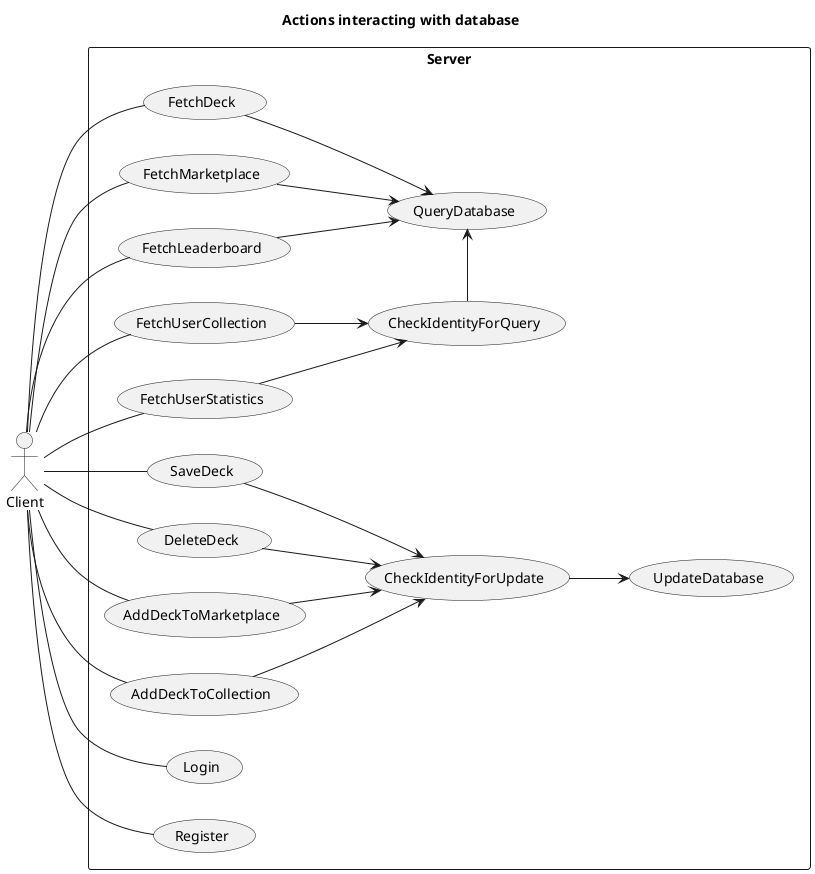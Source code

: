 @startuml

title "Actions interacting with database"

left to right direction

:Client: as C

rectangle Server {

    C -- (FetchUserCollection)
    C -- (FetchUserStatistics)

    C -- (SaveDeck)
    C -- (DeleteDeck)
    C -- (AddDeckToMarketplace)
    C -- (AddDeckToCollection)

    C -- (FetchDeck)
    C -- (FetchMarketplace)
    C -- (FetchLeaderboard)

    C -- (Login)
    C -- (Register)

    (FetchUserCollection) --> (CheckIdentityForQuery)
    (FetchUserStatistics) --> (CheckIdentityForQuery)
    (CheckIdentityForQuery) -> (QueryDatabase)


    (FetchDeck) --> (QueryDatabase)
    (FetchMarketplace) --> (QueryDatabase)
    (FetchLeaderboard) --> (QueryDatabase)

    (SaveDeck) --> (CheckIdentityForUpdate)
    (DeleteDeck) --> (CheckIdentityForUpdate)
    (AddDeckToMarketplace) --> (CheckIdentityForUpdate)
    (AddDeckToCollection) --> (CheckIdentityForUpdate)

    (CheckIdentityForUpdate) --> (UpdateDatabase)
}

@enduml

